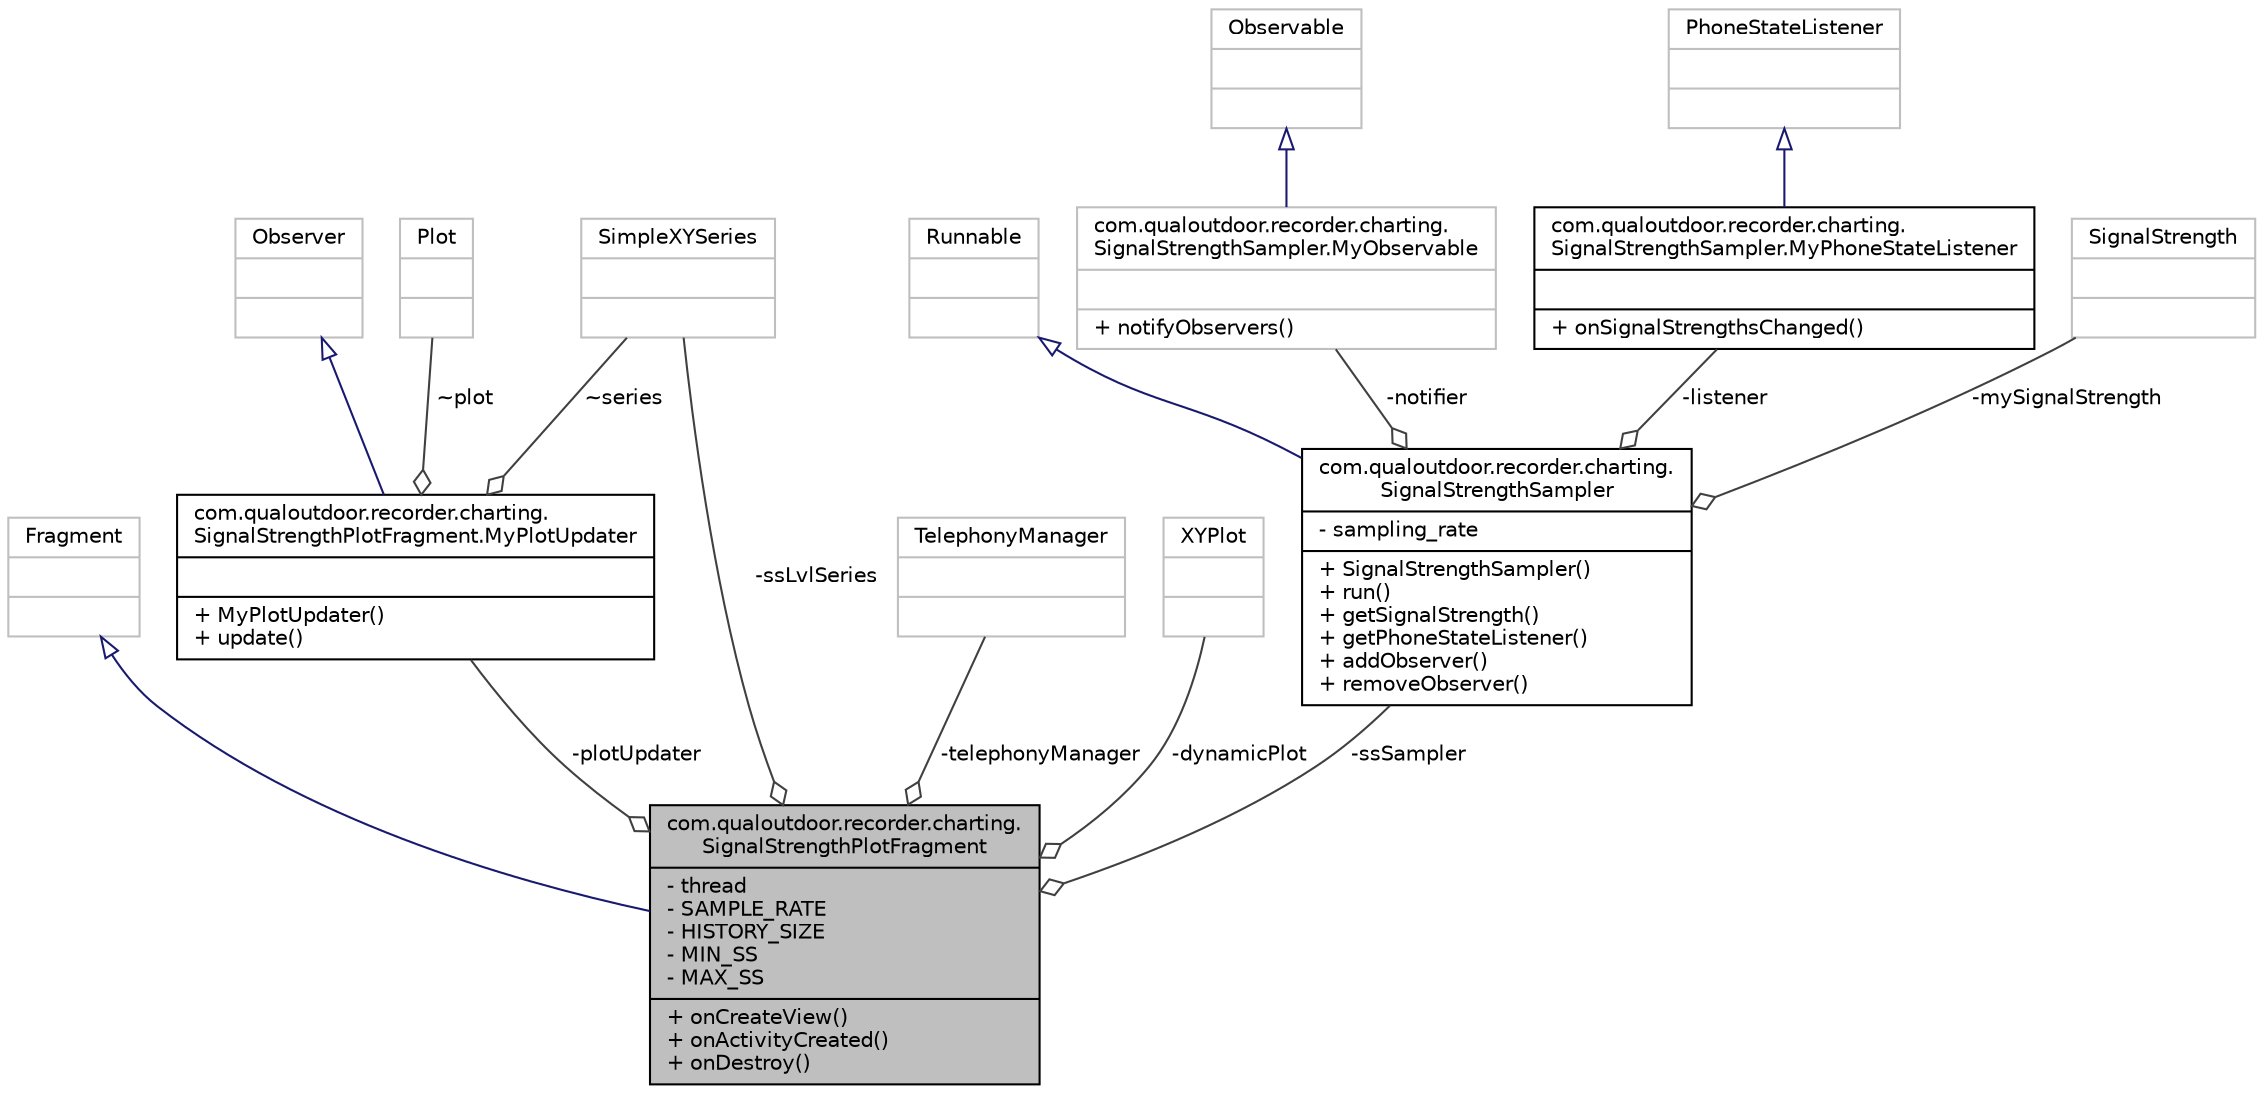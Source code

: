 digraph "com.qualoutdoor.recorder.charting.SignalStrengthPlotFragment"
{
  edge [fontname="Helvetica",fontsize="10",labelfontname="Helvetica",labelfontsize="10"];
  node [fontname="Helvetica",fontsize="10",shape=record];
  Node1 [label="{com.qualoutdoor.recorder.charting.\lSignalStrengthPlotFragment\n|- thread\l- SAMPLE_RATE\l- HISTORY_SIZE\l- MIN_SS\l- MAX_SS\l|+ onCreateView()\l+ onActivityCreated()\l+ onDestroy()\l}",height=0.2,width=0.4,color="black", fillcolor="grey75", style="filled" fontcolor="black"];
  Node2 -> Node1 [dir="back",color="midnightblue",fontsize="10",style="solid",arrowtail="onormal",fontname="Helvetica"];
  Node2 [label="{Fragment\n||}",height=0.2,width=0.4,color="grey75", fillcolor="white", style="filled"];
  Node3 -> Node1 [color="grey25",fontsize="10",style="solid",label=" -plotUpdater" ,arrowhead="odiamond",fontname="Helvetica"];
  Node3 [label="{com.qualoutdoor.recorder.charting.\lSignalStrengthPlotFragment.MyPlotUpdater\n||+ MyPlotUpdater()\l+ update()\l}",height=0.2,width=0.4,color="black", fillcolor="white", style="filled",URL="$classcom_1_1qualoutdoor_1_1recorder_1_1charting_1_1SignalStrengthPlotFragment_1_1MyPlotUpdater.html"];
  Node4 -> Node3 [dir="back",color="midnightblue",fontsize="10",style="solid",arrowtail="onormal",fontname="Helvetica"];
  Node4 [label="{Observer\n||}",height=0.2,width=0.4,color="grey75", fillcolor="white", style="filled"];
  Node5 -> Node3 [color="grey25",fontsize="10",style="solid",label=" ~plot" ,arrowhead="odiamond",fontname="Helvetica"];
  Node5 [label="{Plot\n||}",height=0.2,width=0.4,color="grey75", fillcolor="white", style="filled"];
  Node6 -> Node3 [color="grey25",fontsize="10",style="solid",label=" ~series" ,arrowhead="odiamond",fontname="Helvetica"];
  Node6 [label="{SimpleXYSeries\n||}",height=0.2,width=0.4,color="grey75", fillcolor="white", style="filled"];
  Node7 -> Node1 [color="grey25",fontsize="10",style="solid",label=" -telephonyManager" ,arrowhead="odiamond",fontname="Helvetica"];
  Node7 [label="{TelephonyManager\n||}",height=0.2,width=0.4,color="grey75", fillcolor="white", style="filled"];
  Node8 -> Node1 [color="grey25",fontsize="10",style="solid",label=" -dynamicPlot" ,arrowhead="odiamond",fontname="Helvetica"];
  Node8 [label="{XYPlot\n||}",height=0.2,width=0.4,color="grey75", fillcolor="white", style="filled"];
  Node9 -> Node1 [color="grey25",fontsize="10",style="solid",label=" -ssSampler" ,arrowhead="odiamond",fontname="Helvetica"];
  Node9 [label="{com.qualoutdoor.recorder.charting.\lSignalStrengthSampler\n|- sampling_rate\l|+ SignalStrengthSampler()\l+ run()\l+ getSignalStrength()\l+ getPhoneStateListener()\l+ addObserver()\l+ removeObserver()\l}",height=0.2,width=0.4,color="black", fillcolor="white", style="filled",URL="$classcom_1_1qualoutdoor_1_1recorder_1_1charting_1_1SignalStrengthSampler.html"];
  Node10 -> Node9 [dir="back",color="midnightblue",fontsize="10",style="solid",arrowtail="onormal",fontname="Helvetica"];
  Node10 [label="{Runnable\n||}",height=0.2,width=0.4,color="grey75", fillcolor="white", style="filled"];
  Node11 -> Node9 [color="grey25",fontsize="10",style="solid",label=" -notifier" ,arrowhead="odiamond",fontname="Helvetica"];
  Node11 [label="{com.qualoutdoor.recorder.charting.\lSignalStrengthSampler.MyObservable\n||+ notifyObservers()\l}",height=0.2,width=0.4,color="grey75", fillcolor="white", style="filled"];
  Node12 -> Node11 [dir="back",color="midnightblue",fontsize="10",style="solid",arrowtail="onormal",fontname="Helvetica"];
  Node12 [label="{Observable\n||}",height=0.2,width=0.4,color="grey75", fillcolor="white", style="filled"];
  Node13 -> Node9 [color="grey25",fontsize="10",style="solid",label=" -listener" ,arrowhead="odiamond",fontname="Helvetica"];
  Node13 [label="{com.qualoutdoor.recorder.charting.\lSignalStrengthSampler.MyPhoneStateListener\n||+ onSignalStrengthsChanged()\l}",height=0.2,width=0.4,color="black", fillcolor="white", style="filled",URL="$classcom_1_1qualoutdoor_1_1recorder_1_1charting_1_1SignalStrengthSampler_1_1MyPhoneStateListener.html"];
  Node14 -> Node13 [dir="back",color="midnightblue",fontsize="10",style="solid",arrowtail="onormal",fontname="Helvetica"];
  Node14 [label="{PhoneStateListener\n||}",height=0.2,width=0.4,color="grey75", fillcolor="white", style="filled"];
  Node15 -> Node9 [color="grey25",fontsize="10",style="solid",label=" -mySignalStrength" ,arrowhead="odiamond",fontname="Helvetica"];
  Node15 [label="{SignalStrength\n||}",height=0.2,width=0.4,color="grey75", fillcolor="white", style="filled"];
  Node6 -> Node1 [color="grey25",fontsize="10",style="solid",label=" -ssLvlSeries" ,arrowhead="odiamond",fontname="Helvetica"];
}
